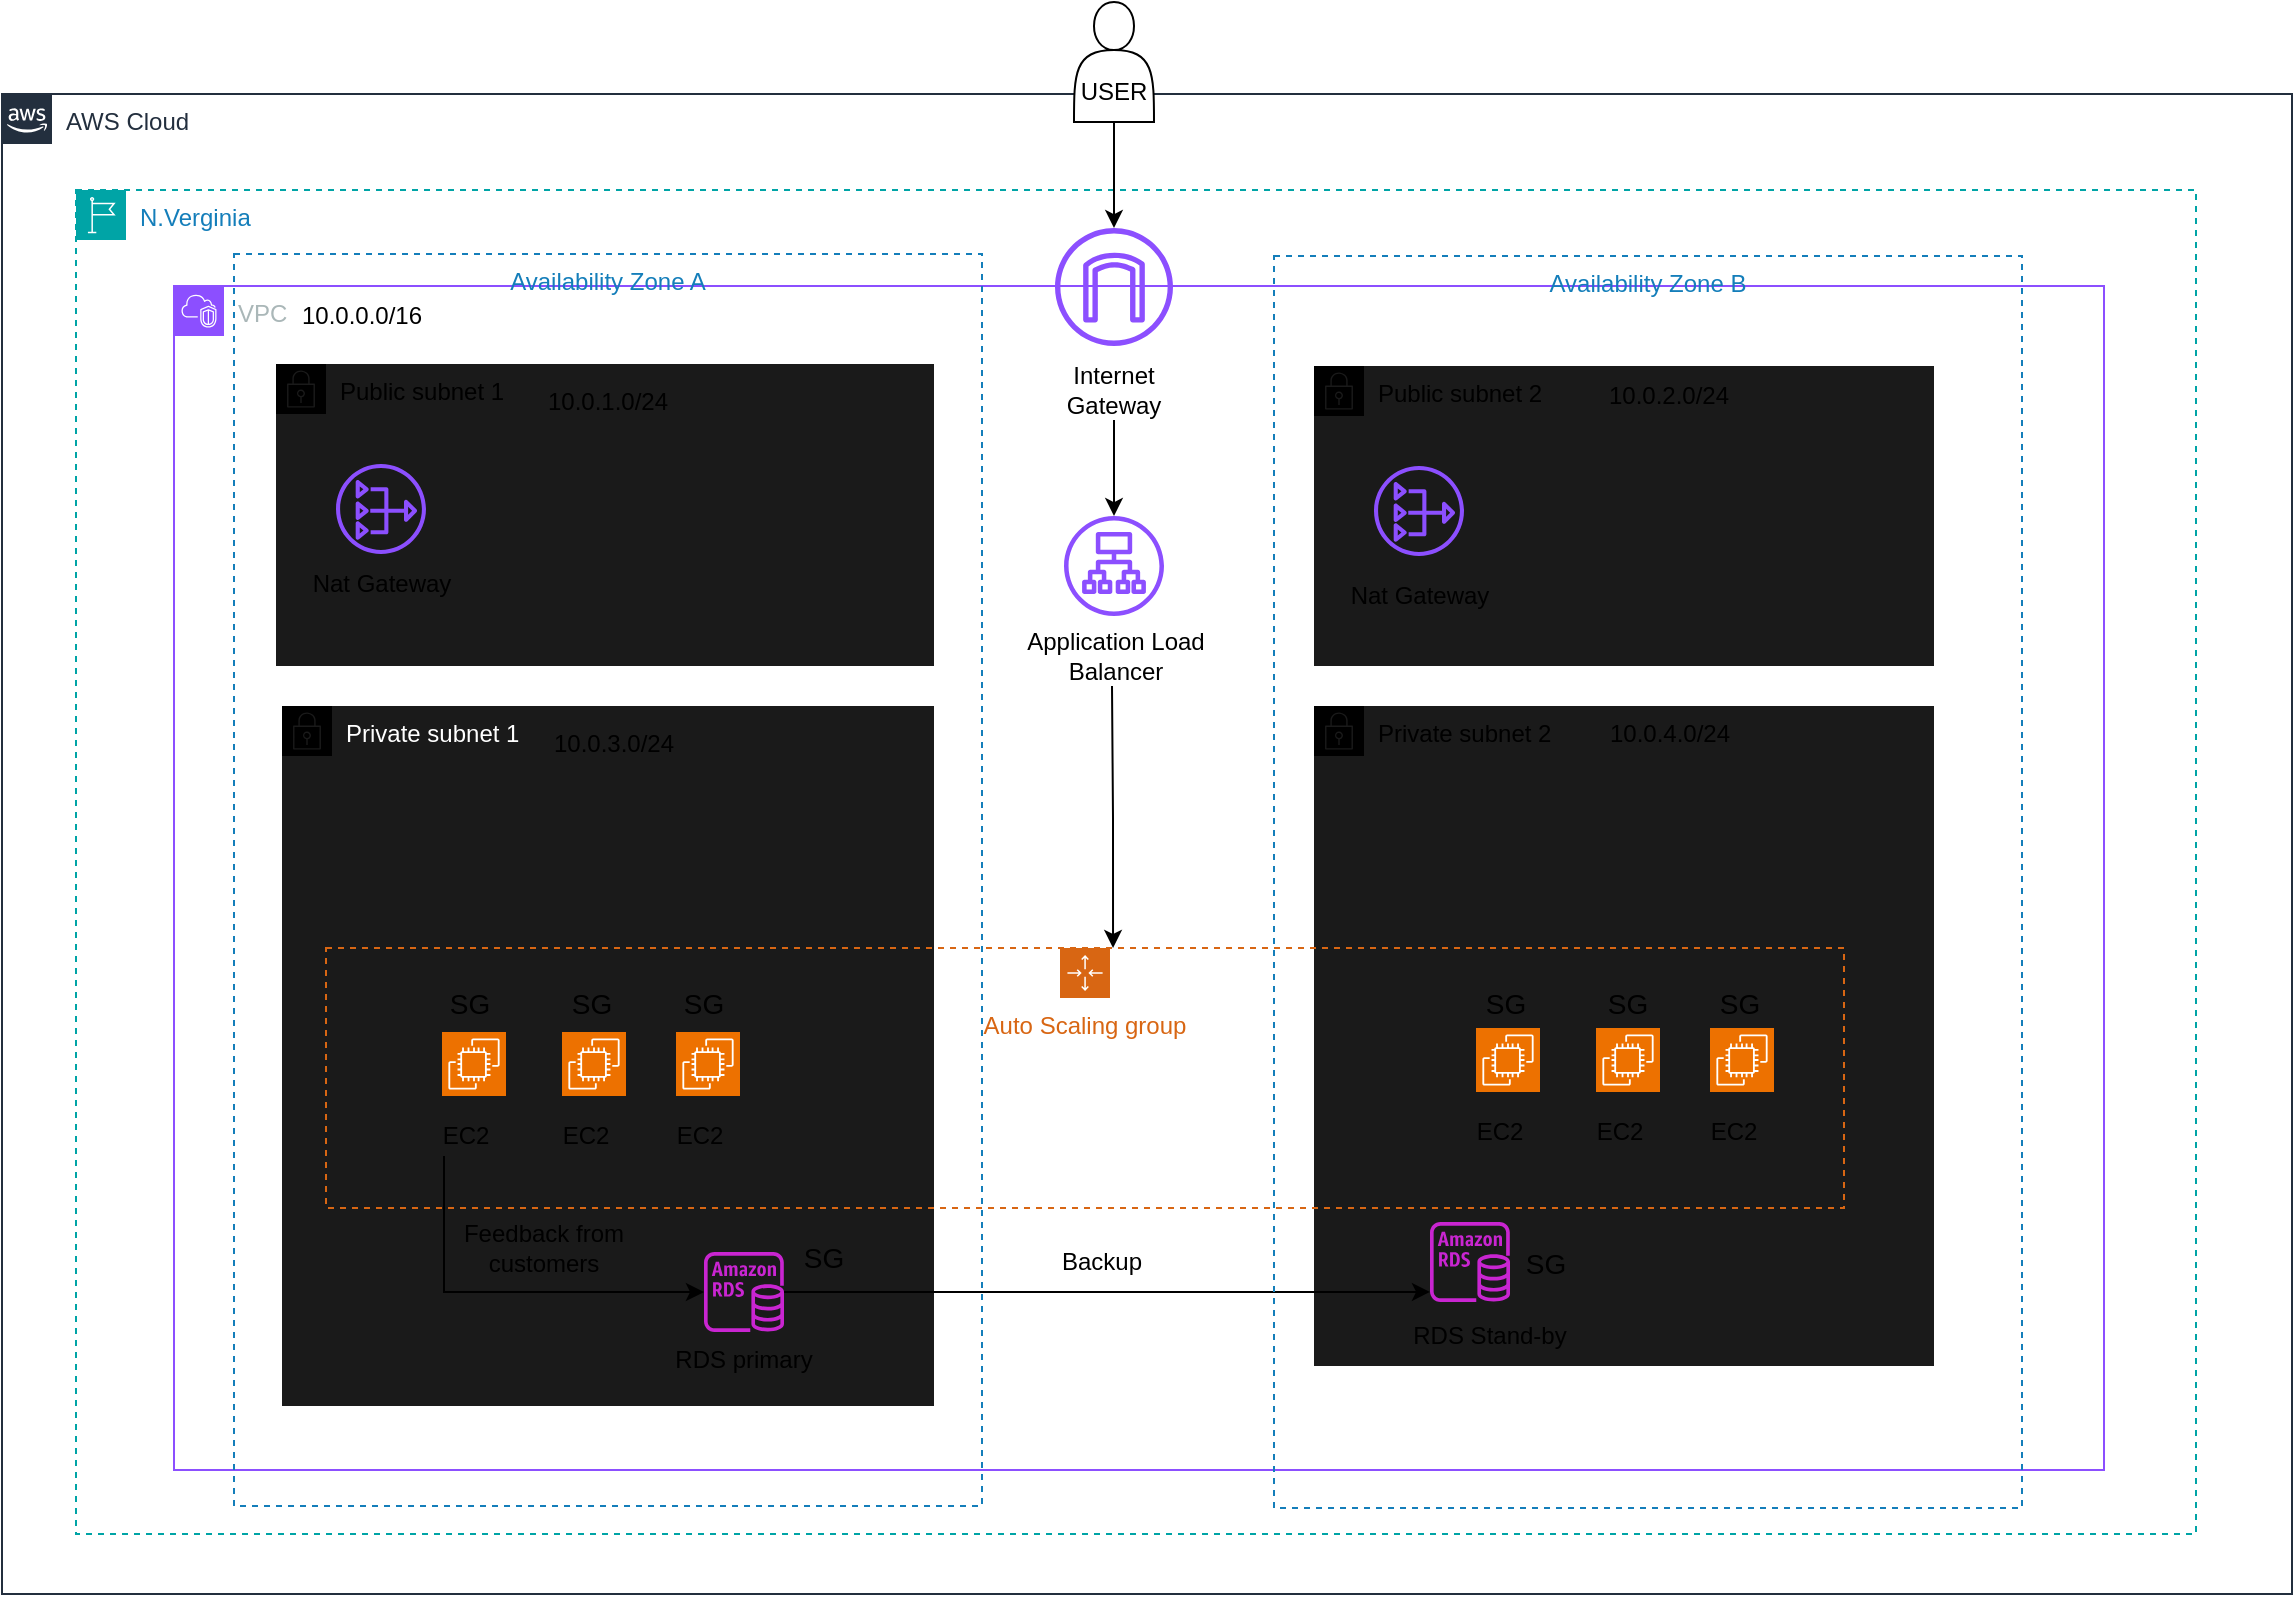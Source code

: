<mxfile version="24.7.17">
  <diagram name="Page-1" id="fXVnGn2xbe9QzO3fEq7c">
    <mxGraphModel dx="3100" dy="828" grid="1" gridSize="10" guides="1" tooltips="1" connect="1" arrows="1" fold="1" page="1" pageScale="1" pageWidth="850" pageHeight="1100" math="0" shadow="0">
      <root>
        <mxCell id="0" />
        <mxCell id="1" style="" parent="0" />
        <mxCell id="3Ay0K59js-raSexYKxOz-1" value="AWS Cloud" style="points=[[0,0],[0.25,0],[0.5,0],[0.75,0],[1,0],[1,0.25],[1,0.5],[1,0.75],[1,1],[0.75,1],[0.5,1],[0.25,1],[0,1],[0,0.75],[0,0.5],[0,0.25]];outlineConnect=0;gradientColor=none;html=1;whiteSpace=wrap;fontSize=12;fontStyle=0;container=1;pointerEvents=0;collapsible=0;recursiveResize=0;shape=mxgraph.aws4.group;grIcon=mxgraph.aws4.group_aws_cloud_alt;strokeColor=#232F3E;fillColor=none;verticalAlign=top;align=left;spacingLeft=30;fontColor=#232F3E;dashed=0;" parent="1" vertex="1">
          <mxGeometry x="-1152" y="60" width="1145" height="750" as="geometry" />
        </mxCell>
        <mxCell id="3Ay0K59js-raSexYKxOz-2" value="N.Verginia" style="points=[[0,0],[0.25,0],[0.5,0],[0.75,0],[1,0],[1,0.25],[1,0.5],[1,0.75],[1,1],[0.75,1],[0.5,1],[0.25,1],[0,1],[0,0.75],[0,0.5],[0,0.25]];outlineConnect=0;gradientColor=none;html=1;whiteSpace=wrap;fontSize=12;fontStyle=0;container=1;pointerEvents=0;collapsible=0;recursiveResize=0;shape=mxgraph.aws4.group;grIcon=mxgraph.aws4.group_region;strokeColor=#00A4A6;fillColor=none;verticalAlign=top;align=left;spacingLeft=30;fontColor=#147EBA;dashed=1;" parent="3Ay0K59js-raSexYKxOz-1" vertex="1">
          <mxGeometry x="37" y="48" width="1060" height="672" as="geometry" />
        </mxCell>
        <mxCell id="3Ay0K59js-raSexYKxOz-3" value="VPC" style="points=[[0,0],[0.25,0],[0.5,0],[0.75,0],[1,0],[1,0.25],[1,0.5],[1,0.75],[1,1],[0.75,1],[0.5,1],[0.25,1],[0,1],[0,0.75],[0,0.5],[0,0.25]];outlineConnect=0;gradientColor=none;html=1;whiteSpace=wrap;fontSize=12;fontStyle=0;container=1;pointerEvents=0;collapsible=0;recursiveResize=0;shape=mxgraph.aws4.group;grIcon=mxgraph.aws4.group_vpc2;strokeColor=#8C4FFF;fillColor=none;verticalAlign=top;align=left;spacingLeft=30;fontColor=#AAB7B8;dashed=0;" parent="3Ay0K59js-raSexYKxOz-2" vertex="1">
          <mxGeometry x="49" y="48" width="965" height="592" as="geometry" />
        </mxCell>
        <mxCell id="3Ay0K59js-raSexYKxOz-4" value="Private subnet 2" style="points=[[0,0],[0.25,0],[0.5,0],[0.75,0],[1,0],[1,0.25],[1,0.5],[1,0.75],[1,1],[0.75,1],[0.5,1],[0.25,1],[0,1],[0,0.75],[0,0.5],[0,0.25]];outlineConnect=0;html=1;whiteSpace=wrap;fontSize=12;fontStyle=0;container=1;pointerEvents=0;collapsible=0;recursiveResize=0;shape=mxgraph.aws4.group;grIcon=mxgraph.aws4.group_security_group;grStroke=0;verticalAlign=top;align=left;spacingLeft=30;dashed=0;fillColor=#1A1A1A;" parent="3Ay0K59js-raSexYKxOz-3" vertex="1">
          <mxGeometry x="570" y="210" width="310" height="330" as="geometry" />
        </mxCell>
        <mxCell id="3Ay0K59js-raSexYKxOz-5" value="" style="sketch=0;outlineConnect=0;fontColor=#232F3E;gradientColor=none;fillColor=#C925D1;strokeColor=none;dashed=0;verticalLabelPosition=bottom;verticalAlign=top;align=center;html=1;fontSize=12;fontStyle=0;aspect=fixed;pointerEvents=1;shape=mxgraph.aws4.rds_instance;" parent="3Ay0K59js-raSexYKxOz-4" vertex="1">
          <mxGeometry x="58" y="258" width="40" height="40" as="geometry" />
        </mxCell>
        <mxCell id="3Ay0K59js-raSexYKxOz-6" value="RDS Stand-by" style="text;html=1;align=center;verticalAlign=middle;whiteSpace=wrap;rounded=0;" parent="3Ay0K59js-raSexYKxOz-4" vertex="1">
          <mxGeometry x="48" y="300" width="80" height="30" as="geometry" />
        </mxCell>
        <mxCell id="3Ay0K59js-raSexYKxOz-7" value="Public subnet 1" style="points=[[0,0],[0.25,0],[0.5,0],[0.75,0],[1,0],[1,0.25],[1,0.5],[1,0.75],[1,1],[0.75,1],[0.5,1],[0.25,1],[0,1],[0,0.75],[0,0.5],[0,0.25]];outlineConnect=0;html=1;whiteSpace=wrap;fontSize=12;fontStyle=0;container=1;pointerEvents=0;collapsible=0;recursiveResize=0;shape=mxgraph.aws4.group;grIcon=mxgraph.aws4.group_security_group;grStroke=0;verticalAlign=top;align=left;spacingLeft=30;dashed=0;fillColor=#1A1A1A;" parent="3Ay0K59js-raSexYKxOz-3" vertex="1">
          <mxGeometry x="51" y="39" width="329" height="151" as="geometry" />
        </mxCell>
        <mxCell id="3Ay0K59js-raSexYKxOz-8" value="" style="sketch=0;outlineConnect=0;fontColor=#232F3E;gradientColor=none;fillColor=#8C4FFF;strokeColor=none;dashed=0;verticalLabelPosition=bottom;verticalAlign=top;align=center;html=1;fontSize=12;fontStyle=0;aspect=fixed;pointerEvents=1;shape=mxgraph.aws4.nat_gateway;" parent="3Ay0K59js-raSexYKxOz-7" vertex="1">
          <mxGeometry x="30" y="50" width="45" height="45" as="geometry" />
        </mxCell>
        <mxCell id="3Ay0K59js-raSexYKxOz-9" value="Nat Gateway" style="text;html=1;align=center;verticalAlign=middle;whiteSpace=wrap;rounded=0;" parent="3Ay0K59js-raSexYKxOz-7" vertex="1">
          <mxGeometry x="7.5" y="95" width="90" height="30" as="geometry" />
        </mxCell>
        <mxCell id="3Ay0K59js-raSexYKxOz-10" value="&lt;font color=&quot;#ffffff&quot;&gt;Private subnet 1&lt;/font&gt;" style="points=[[0,0],[0.25,0],[0.5,0],[0.75,0],[1,0],[1,0.25],[1,0.5],[1,0.75],[1,1],[0.75,1],[0.5,1],[0.25,1],[0,1],[0,0.75],[0,0.5],[0,0.25]];outlineConnect=0;html=1;whiteSpace=wrap;fontSize=12;fontStyle=0;container=1;pointerEvents=0;collapsible=0;recursiveResize=0;shape=mxgraph.aws4.group;grIcon=mxgraph.aws4.group_security_group;grStroke=0;verticalAlign=top;align=left;spacingLeft=30;strokeWidth=15;fillColor=#1A1A1A;strokeColor=default;fontColor=#333333;" parent="3Ay0K59js-raSexYKxOz-3" vertex="1">
          <mxGeometry x="54" y="210" width="326" height="350" as="geometry" />
        </mxCell>
        <mxCell id="3Ay0K59js-raSexYKxOz-11" value="" style="sketch=0;outlineConnect=0;fontColor=#232F3E;gradientColor=none;fillColor=#C925D1;strokeColor=none;dashed=0;verticalLabelPosition=bottom;verticalAlign=top;align=center;html=1;fontSize=12;fontStyle=0;aspect=fixed;pointerEvents=1;shape=mxgraph.aws4.rds_instance;" parent="3Ay0K59js-raSexYKxOz-10" vertex="1">
          <mxGeometry x="211" y="273" width="40" height="40" as="geometry" />
        </mxCell>
        <mxCell id="3Ay0K59js-raSexYKxOz-12" value="RDS primary" style="text;html=1;align=center;verticalAlign=middle;whiteSpace=wrap;rounded=0;" parent="3Ay0K59js-raSexYKxOz-10" vertex="1">
          <mxGeometry x="191" y="312" width="80" height="30" as="geometry" />
        </mxCell>
        <mxCell id="3Ay0K59js-raSexYKxOz-13" value="Auto Scaling group" style="points=[[0,0],[0.25,0],[0.5,0],[0.75,0],[1,0],[1,0.25],[1,0.5],[1,0.75],[1,1],[0.75,1],[0.5,1],[0.25,1],[0,1],[0,0.75],[0,0.5],[0,0.25]];outlineConnect=0;gradientColor=none;html=1;whiteSpace=wrap;fontSize=12;fontStyle=0;container=1;pointerEvents=0;collapsible=0;recursiveResize=0;shape=mxgraph.aws4.groupCenter;grIcon=mxgraph.aws4.group_auto_scaling_group;grStroke=1;strokeColor=#D86613;fillColor=none;verticalAlign=top;align=center;fontColor=#D86613;dashed=1;spacingTop=25;" parent="3Ay0K59js-raSexYKxOz-10" vertex="1">
          <mxGeometry x="22" y="121" width="759" height="130" as="geometry" />
        </mxCell>
        <mxCell id="3Ay0K59js-raSexYKxOz-14" value="" style="sketch=0;points=[[0,0,0],[0.25,0,0],[0.5,0,0],[0.75,0,0],[1,0,0],[0,1,0],[0.25,1,0],[0.5,1,0],[0.75,1,0],[1,1,0],[0,0.25,0],[0,0.5,0],[0,0.75,0],[1,0.25,0],[1,0.5,0],[1,0.75,0]];outlineConnect=0;fontColor=#232F3E;fillColor=#ED7100;strokeColor=#ffffff;dashed=0;verticalLabelPosition=bottom;verticalAlign=top;align=center;html=1;fontSize=12;fontStyle=0;aspect=fixed;shape=mxgraph.aws4.resourceIcon;resIcon=mxgraph.aws4.ec2;" parent="3Ay0K59js-raSexYKxOz-13" vertex="1">
          <mxGeometry x="175" y="42" width="32" height="32" as="geometry" />
        </mxCell>
        <mxCell id="3Ay0K59js-raSexYKxOz-15" value="EC2" style="text;html=1;align=center;verticalAlign=middle;whiteSpace=wrap;rounded=0;" parent="3Ay0K59js-raSexYKxOz-13" vertex="1">
          <mxGeometry x="167" y="84" width="40" height="20" as="geometry" />
        </mxCell>
        <mxCell id="3Ay0K59js-raSexYKxOz-16" value="" style="sketch=0;points=[[0,0,0],[0.25,0,0],[0.5,0,0],[0.75,0,0],[1,0,0],[0,1,0],[0.25,1,0],[0.5,1,0],[0.75,1,0],[1,1,0],[0,0.25,0],[0,0.5,0],[0,0.75,0],[1,0.25,0],[1,0.5,0],[1,0.75,0]];outlineConnect=0;fontColor=#232F3E;fillColor=#ED7100;strokeColor=#ffffff;dashed=0;verticalLabelPosition=bottom;verticalAlign=top;align=center;html=1;fontSize=12;fontStyle=0;aspect=fixed;shape=mxgraph.aws4.resourceIcon;resIcon=mxgraph.aws4.ec2;" parent="3Ay0K59js-raSexYKxOz-13" vertex="1">
          <mxGeometry x="118" y="42" width="32" height="32" as="geometry" />
        </mxCell>
        <mxCell id="3Ay0K59js-raSexYKxOz-17" value="EC2" style="text;html=1;align=center;verticalAlign=middle;whiteSpace=wrap;rounded=0;" parent="3Ay0K59js-raSexYKxOz-13" vertex="1">
          <mxGeometry x="110" y="84" width="40" height="20" as="geometry" />
        </mxCell>
        <mxCell id="3Ay0K59js-raSexYKxOz-18" value="" style="sketch=0;points=[[0,0,0],[0.25,0,0],[0.5,0,0],[0.75,0,0],[1,0,0],[0,1,0],[0.25,1,0],[0.5,1,0],[0.75,1,0],[1,1,0],[0,0.25,0],[0,0.5,0],[0,0.75,0],[1,0.25,0],[1,0.5,0],[1,0.75,0]];outlineConnect=0;fontColor=#232F3E;fillColor=#ED7100;strokeColor=#ffffff;dashed=0;verticalLabelPosition=bottom;verticalAlign=top;align=center;html=1;fontSize=12;fontStyle=0;aspect=fixed;shape=mxgraph.aws4.resourceIcon;resIcon=mxgraph.aws4.ec2;" parent="3Ay0K59js-raSexYKxOz-13" vertex="1">
          <mxGeometry x="58" y="42" width="32" height="32" as="geometry" />
        </mxCell>
        <mxCell id="3Ay0K59js-raSexYKxOz-19" value="EC2" style="text;html=1;align=center;verticalAlign=middle;whiteSpace=wrap;rounded=0;" parent="3Ay0K59js-raSexYKxOz-13" vertex="1">
          <mxGeometry x="50" y="84" width="40" height="20" as="geometry" />
        </mxCell>
        <mxCell id="3Ay0K59js-raSexYKxOz-20" value="" style="sketch=0;points=[[0,0,0],[0.25,0,0],[0.5,0,0],[0.75,0,0],[1,0,0],[0,1,0],[0.25,1,0],[0.5,1,0],[0.75,1,0],[1,1,0],[0,0.25,0],[0,0.5,0],[0,0.75,0],[1,0.25,0],[1,0.5,0],[1,0.75,0]];outlineConnect=0;fontColor=#232F3E;fillColor=#ED7100;strokeColor=#ffffff;dashed=0;verticalLabelPosition=bottom;verticalAlign=top;align=center;html=1;fontSize=12;fontStyle=0;aspect=fixed;shape=mxgraph.aws4.resourceIcon;resIcon=mxgraph.aws4.ec2;" parent="3Ay0K59js-raSexYKxOz-13" vertex="1">
          <mxGeometry x="692" y="40" width="32" height="32" as="geometry" />
        </mxCell>
        <mxCell id="3Ay0K59js-raSexYKxOz-21" value="EC2" style="text;html=1;align=center;verticalAlign=middle;whiteSpace=wrap;rounded=0;" parent="3Ay0K59js-raSexYKxOz-13" vertex="1">
          <mxGeometry x="684" y="82" width="40" height="20" as="geometry" />
        </mxCell>
        <mxCell id="3Ay0K59js-raSexYKxOz-22" value="" style="sketch=0;points=[[0,0,0],[0.25,0,0],[0.5,0,0],[0.75,0,0],[1,0,0],[0,1,0],[0.25,1,0],[0.5,1,0],[0.75,1,0],[1,1,0],[0,0.25,0],[0,0.5,0],[0,0.75,0],[1,0.25,0],[1,0.5,0],[1,0.75,0]];outlineConnect=0;fontColor=#232F3E;fillColor=#ED7100;strokeColor=#ffffff;dashed=0;verticalLabelPosition=bottom;verticalAlign=top;align=center;html=1;fontSize=12;fontStyle=0;aspect=fixed;shape=mxgraph.aws4.resourceIcon;resIcon=mxgraph.aws4.ec2;" parent="3Ay0K59js-raSexYKxOz-13" vertex="1">
          <mxGeometry x="635" y="40" width="32" height="32" as="geometry" />
        </mxCell>
        <mxCell id="3Ay0K59js-raSexYKxOz-23" value="EC2" style="text;html=1;align=center;verticalAlign=middle;whiteSpace=wrap;rounded=0;" parent="3Ay0K59js-raSexYKxOz-13" vertex="1">
          <mxGeometry x="627" y="82" width="40" height="20" as="geometry" />
        </mxCell>
        <mxCell id="3Ay0K59js-raSexYKxOz-24" value="" style="sketch=0;points=[[0,0,0],[0.25,0,0],[0.5,0,0],[0.75,0,0],[1,0,0],[0,1,0],[0.25,1,0],[0.5,1,0],[0.75,1,0],[1,1,0],[0,0.25,0],[0,0.5,0],[0,0.75,0],[1,0.25,0],[1,0.5,0],[1,0.75,0]];outlineConnect=0;fontColor=#232F3E;fillColor=#ED7100;strokeColor=#ffffff;dashed=0;verticalLabelPosition=bottom;verticalAlign=top;align=center;html=1;fontSize=12;fontStyle=0;aspect=fixed;shape=mxgraph.aws4.resourceIcon;resIcon=mxgraph.aws4.ec2;" parent="3Ay0K59js-raSexYKxOz-13" vertex="1">
          <mxGeometry x="575" y="40" width="32" height="32" as="geometry" />
        </mxCell>
        <mxCell id="3Ay0K59js-raSexYKxOz-25" value="EC2" style="text;html=1;align=center;verticalAlign=middle;whiteSpace=wrap;rounded=0;" parent="3Ay0K59js-raSexYKxOz-13" vertex="1">
          <mxGeometry x="567" y="82" width="40" height="20" as="geometry" />
        </mxCell>
        <mxCell id="3Ay0K59js-raSexYKxOz-39" style="edgeStyle=orthogonalEdgeStyle;rounded=0;orthogonalLoop=1;jettySize=auto;html=1;" parent="3Ay0K59js-raSexYKxOz-10" source="3Ay0K59js-raSexYKxOz-19" target="3Ay0K59js-raSexYKxOz-11" edge="1">
          <mxGeometry relative="1" as="geometry">
            <Array as="points">
              <mxPoint x="81" y="293" />
            </Array>
          </mxGeometry>
        </mxCell>
        <mxCell id="3Ay0K59js-raSexYKxOz-41" value="Feedback from customers" style="text;strokeColor=none;align=center;fillColor=none;html=1;verticalAlign=middle;whiteSpace=wrap;rounded=0;" parent="3Ay0K59js-raSexYKxOz-10" vertex="1">
          <mxGeometry x="81" y="251" width="100" height="40" as="geometry" />
        </mxCell>
        <mxCell id="-YZ1gkalSg8VArunYoI3-4" value="10.0.1.0/24" style="text;strokeColor=none;align=center;fillColor=none;html=1;verticalAlign=middle;whiteSpace=wrap;rounded=0;" parent="3Ay0K59js-raSexYKxOz-10" vertex="1">
          <mxGeometry x="116" y="-167" width="94" height="30" as="geometry" />
        </mxCell>
        <mxCell id="-YZ1gkalSg8VArunYoI3-6" value="10.0.3.0/24" style="text;strokeColor=none;align=center;fillColor=none;html=1;verticalAlign=middle;whiteSpace=wrap;rounded=0;" parent="3Ay0K59js-raSexYKxOz-10" vertex="1">
          <mxGeometry x="136" y="4" width="60" height="30" as="geometry" />
        </mxCell>
        <mxCell id="3Ay0K59js-raSexYKxOz-26" value="Availability Zone A" style="fillColor=none;strokeColor=#147EBA;dashed=1;verticalAlign=top;fontStyle=0;fontColor=#147EBA;whiteSpace=wrap;html=1;" parent="3Ay0K59js-raSexYKxOz-10" vertex="1">
          <mxGeometry x="-24" y="-226" width="374" height="626" as="geometry" />
        </mxCell>
        <mxCell id="3Ay0K59js-raSexYKxOz-52" value="&lt;font style=&quot;font-size: 14px;&quot;&gt;SG&lt;/font&gt;" style="text;strokeColor=none;align=center;fillColor=none;html=1;verticalAlign=middle;whiteSpace=wrap;rounded=0;" parent="3Ay0K59js-raSexYKxOz-10" vertex="1">
          <mxGeometry x="181" y="134" width="60" height="30" as="geometry" />
        </mxCell>
        <mxCell id="3Ay0K59js-raSexYKxOz-53" value="&lt;font style=&quot;font-size: 14px;&quot;&gt;SG&lt;/font&gt;" style="text;strokeColor=none;align=center;fillColor=none;html=1;verticalAlign=middle;whiteSpace=wrap;rounded=0;" parent="3Ay0K59js-raSexYKxOz-10" vertex="1">
          <mxGeometry x="125" y="134" width="60" height="30" as="geometry" />
        </mxCell>
        <mxCell id="bgPWyI3wWr-Rr_kVg34M-1" value="&lt;font style=&quot;font-size: 14px;&quot;&gt;SG&lt;/font&gt;" style="text;strokeColor=none;align=center;fillColor=none;html=1;verticalAlign=middle;whiteSpace=wrap;rounded=0;" vertex="1" parent="3Ay0K59js-raSexYKxOz-10">
          <mxGeometry x="241" y="261" width="60" height="30" as="geometry" />
        </mxCell>
        <mxCell id="3Ay0K59js-raSexYKxOz-27" value="Public subnet 2" style="points=[[0,0],[0.25,0],[0.5,0],[0.75,0],[1,0],[1,0.25],[1,0.5],[1,0.75],[1,1],[0.75,1],[0.5,1],[0.25,1],[0,1],[0,0.75],[0,0.5],[0,0.25]];outlineConnect=0;html=1;whiteSpace=wrap;fontSize=12;fontStyle=0;container=1;pointerEvents=0;collapsible=0;recursiveResize=0;shape=mxgraph.aws4.group;grIcon=mxgraph.aws4.group_security_group;grStroke=0;verticalAlign=top;align=left;spacingLeft=30;dashed=0;fillColor=#1A1A1A;" parent="3Ay0K59js-raSexYKxOz-3" vertex="1">
          <mxGeometry x="570" y="40" width="310" height="150" as="geometry" />
        </mxCell>
        <mxCell id="3Ay0K59js-raSexYKxOz-28" value="" style="sketch=0;outlineConnect=0;fontColor=#232F3E;gradientColor=none;fillColor=#8C4FFF;strokeColor=none;dashed=0;verticalLabelPosition=bottom;verticalAlign=top;align=center;html=1;fontSize=12;fontStyle=0;aspect=fixed;pointerEvents=1;shape=mxgraph.aws4.nat_gateway;" parent="3Ay0K59js-raSexYKxOz-27" vertex="1">
          <mxGeometry x="30" y="50" width="45" height="45" as="geometry" />
        </mxCell>
        <mxCell id="3Ay0K59js-raSexYKxOz-29" value="Nat Gateway" style="text;html=1;align=center;verticalAlign=middle;whiteSpace=wrap;rounded=0;" parent="3Ay0K59js-raSexYKxOz-27" vertex="1">
          <mxGeometry x="7.5" y="100" width="90" height="30" as="geometry" />
        </mxCell>
        <mxCell id="-YZ1gkalSg8VArunYoI3-5" value="10.0.2.0/24" style="text;strokeColor=none;align=center;fillColor=none;html=1;verticalAlign=middle;whiteSpace=wrap;rounded=0;" parent="3Ay0K59js-raSexYKxOz-27" vertex="1">
          <mxGeometry x="135" width="85" height="30" as="geometry" />
        </mxCell>
        <mxCell id="-YZ1gkalSg8VArunYoI3-7" value="10.0.4.0/24" style="text;strokeColor=none;align=center;fillColor=none;html=1;verticalAlign=middle;whiteSpace=wrap;rounded=0;" parent="3Ay0K59js-raSexYKxOz-27" vertex="1">
          <mxGeometry x="138" y="169" width="80" height="30" as="geometry" />
        </mxCell>
        <mxCell id="3Ay0K59js-raSexYKxOz-30" style="edgeStyle=orthogonalEdgeStyle;rounded=0;orthogonalLoop=1;jettySize=auto;html=1;" parent="3Ay0K59js-raSexYKxOz-3" source="3Ay0K59js-raSexYKxOz-31" target="3Ay0K59js-raSexYKxOz-32" edge="1">
          <mxGeometry relative="1" as="geometry" />
        </mxCell>
        <mxCell id="3Ay0K59js-raSexYKxOz-31" value="Internet Gateway" style="text;strokeColor=none;align=center;fillColor=none;html=1;verticalAlign=middle;whiteSpace=wrap;rounded=0;" parent="3Ay0K59js-raSexYKxOz-3" vertex="1">
          <mxGeometry x="440" y="37" width="60" height="30" as="geometry" />
        </mxCell>
        <mxCell id="3Ay0K59js-raSexYKxOz-32" value="" style="sketch=0;outlineConnect=0;fontColor=#232F3E;gradientColor=none;fillColor=#8C4FFF;strokeColor=none;dashed=0;verticalLabelPosition=bottom;verticalAlign=top;align=center;html=1;fontSize=12;fontStyle=0;aspect=fixed;pointerEvents=1;shape=mxgraph.aws4.application_load_balancer;" parent="3Ay0K59js-raSexYKxOz-3" vertex="1">
          <mxGeometry x="445" y="115" width="50" height="50" as="geometry" />
        </mxCell>
        <mxCell id="3Ay0K59js-raSexYKxOz-33" style="edgeStyle=orthogonalEdgeStyle;rounded=0;orthogonalLoop=1;jettySize=auto;html=1;" parent="3Ay0K59js-raSexYKxOz-3" edge="1">
          <mxGeometry relative="1" as="geometry">
            <mxPoint x="469.0" y="200.0" as="sourcePoint" />
            <mxPoint x="469.522" y="331" as="targetPoint" />
          </mxGeometry>
        </mxCell>
        <mxCell id="3Ay0K59js-raSexYKxOz-34" value="Application Load Balancer" style="text;html=1;align=center;verticalAlign=middle;whiteSpace=wrap;rounded=0;" parent="3Ay0K59js-raSexYKxOz-3" vertex="1">
          <mxGeometry x="421" y="170" width="100" height="30" as="geometry" />
        </mxCell>
        <mxCell id="-YZ1gkalSg8VArunYoI3-3" value="10.0.0.0/16" style="text;strokeColor=none;align=center;fillColor=none;html=1;verticalAlign=middle;whiteSpace=wrap;rounded=0;" parent="3Ay0K59js-raSexYKxOz-3" vertex="1">
          <mxGeometry x="54" width="80" height="30" as="geometry" />
        </mxCell>
        <mxCell id="3Ay0K59js-raSexYKxOz-43" style="edgeStyle=orthogonalEdgeStyle;rounded=0;orthogonalLoop=1;jettySize=auto;html=1;" parent="3Ay0K59js-raSexYKxOz-3" source="3Ay0K59js-raSexYKxOz-11" target="3Ay0K59js-raSexYKxOz-5" edge="1">
          <mxGeometry relative="1" as="geometry">
            <Array as="points">
              <mxPoint x="545" y="503" />
              <mxPoint x="545" y="503" />
            </Array>
          </mxGeometry>
        </mxCell>
        <mxCell id="3Ay0K59js-raSexYKxOz-44" value="Backup" style="text;strokeColor=none;align=center;fillColor=none;html=1;verticalAlign=middle;whiteSpace=wrap;rounded=0;" parent="3Ay0K59js-raSexYKxOz-3" vertex="1">
          <mxGeometry x="434" y="473" width="60" height="30" as="geometry" />
        </mxCell>
        <mxCell id="3Ay0K59js-raSexYKxOz-35" value="" style="sketch=0;outlineConnect=0;fontColor=#232F3E;gradientColor=none;fillColor=#8C4FFF;strokeColor=none;dashed=0;verticalLabelPosition=bottom;verticalAlign=top;align=center;html=1;fontSize=12;fontStyle=0;aspect=fixed;pointerEvents=1;shape=mxgraph.aws4.internet_gateway;" parent="3Ay0K59js-raSexYKxOz-3" vertex="1">
          <mxGeometry x="440.5" y="-29" width="59" height="59" as="geometry" />
        </mxCell>
        <mxCell id="3Ay0K59js-raSexYKxOz-47" value="Availability Zone B" style="fillColor=none;strokeColor=#147EBA;dashed=1;verticalAlign=top;fontStyle=0;fontColor=#147EBA;whiteSpace=wrap;html=1;" parent="1" vertex="1">
          <mxGeometry x="-516" y="141" width="374" height="626" as="geometry" />
        </mxCell>
        <mxCell id="3Ay0K59js-raSexYKxOz-49" value="" style="shape=actor;whiteSpace=wrap;html=1;" parent="1" vertex="1">
          <mxGeometry x="-616" y="14" width="40" height="60" as="geometry" />
        </mxCell>
        <mxCell id="3Ay0K59js-raSexYKxOz-51" style="edgeStyle=orthogonalEdgeStyle;rounded=0;orthogonalLoop=1;jettySize=auto;html=1;" parent="1" source="3Ay0K59js-raSexYKxOz-50" target="3Ay0K59js-raSexYKxOz-35" edge="1">
          <mxGeometry relative="1" as="geometry" />
        </mxCell>
        <mxCell id="3Ay0K59js-raSexYKxOz-50" value="USER" style="text;strokeColor=none;align=center;fillColor=none;html=1;verticalAlign=middle;whiteSpace=wrap;rounded=0;" parent="1" vertex="1">
          <mxGeometry x="-626" y="44" width="60" height="30" as="geometry" />
        </mxCell>
        <mxCell id="3Ay0K59js-raSexYKxOz-54" value="&lt;font style=&quot;font-size: 14px;&quot;&gt;SG&lt;/font&gt;" style="text;strokeColor=none;align=center;fillColor=none;html=1;verticalAlign=middle;whiteSpace=wrap;rounded=0;" parent="1" vertex="1">
          <mxGeometry x="-948" y="500" width="60" height="30" as="geometry" />
        </mxCell>
        <mxCell id="3Ay0K59js-raSexYKxOz-55" value="&lt;font style=&quot;font-size: 14px;&quot;&gt;SG&lt;/font&gt;" style="text;strokeColor=none;align=center;fillColor=none;html=1;verticalAlign=middle;whiteSpace=wrap;rounded=0;" parent="1" vertex="1">
          <mxGeometry x="-313" y="500" width="60" height="30" as="geometry" />
        </mxCell>
        <mxCell id="3Ay0K59js-raSexYKxOz-56" value="&lt;font style=&quot;font-size: 14px;&quot;&gt;SG&lt;/font&gt;" style="text;strokeColor=none;align=center;fillColor=none;html=1;verticalAlign=middle;whiteSpace=wrap;rounded=0;" parent="1" vertex="1">
          <mxGeometry x="-369" y="500" width="60" height="30" as="geometry" />
        </mxCell>
        <mxCell id="3Ay0K59js-raSexYKxOz-57" value="&lt;font style=&quot;font-size: 14px;&quot;&gt;SG&lt;/font&gt;" style="text;strokeColor=none;align=center;fillColor=none;html=1;verticalAlign=middle;whiteSpace=wrap;rounded=0;" parent="1" vertex="1">
          <mxGeometry x="-430" y="500" width="60" height="30" as="geometry" />
        </mxCell>
        <mxCell id="bgPWyI3wWr-Rr_kVg34M-2" value="&lt;font style=&quot;font-size: 14px;&quot;&gt;SG&lt;/font&gt;" style="text;strokeColor=none;align=center;fillColor=none;html=1;verticalAlign=middle;whiteSpace=wrap;rounded=0;" vertex="1" parent="1">
          <mxGeometry x="-410" y="630" width="60" height="30" as="geometry" />
        </mxCell>
      </root>
    </mxGraphModel>
  </diagram>
</mxfile>
